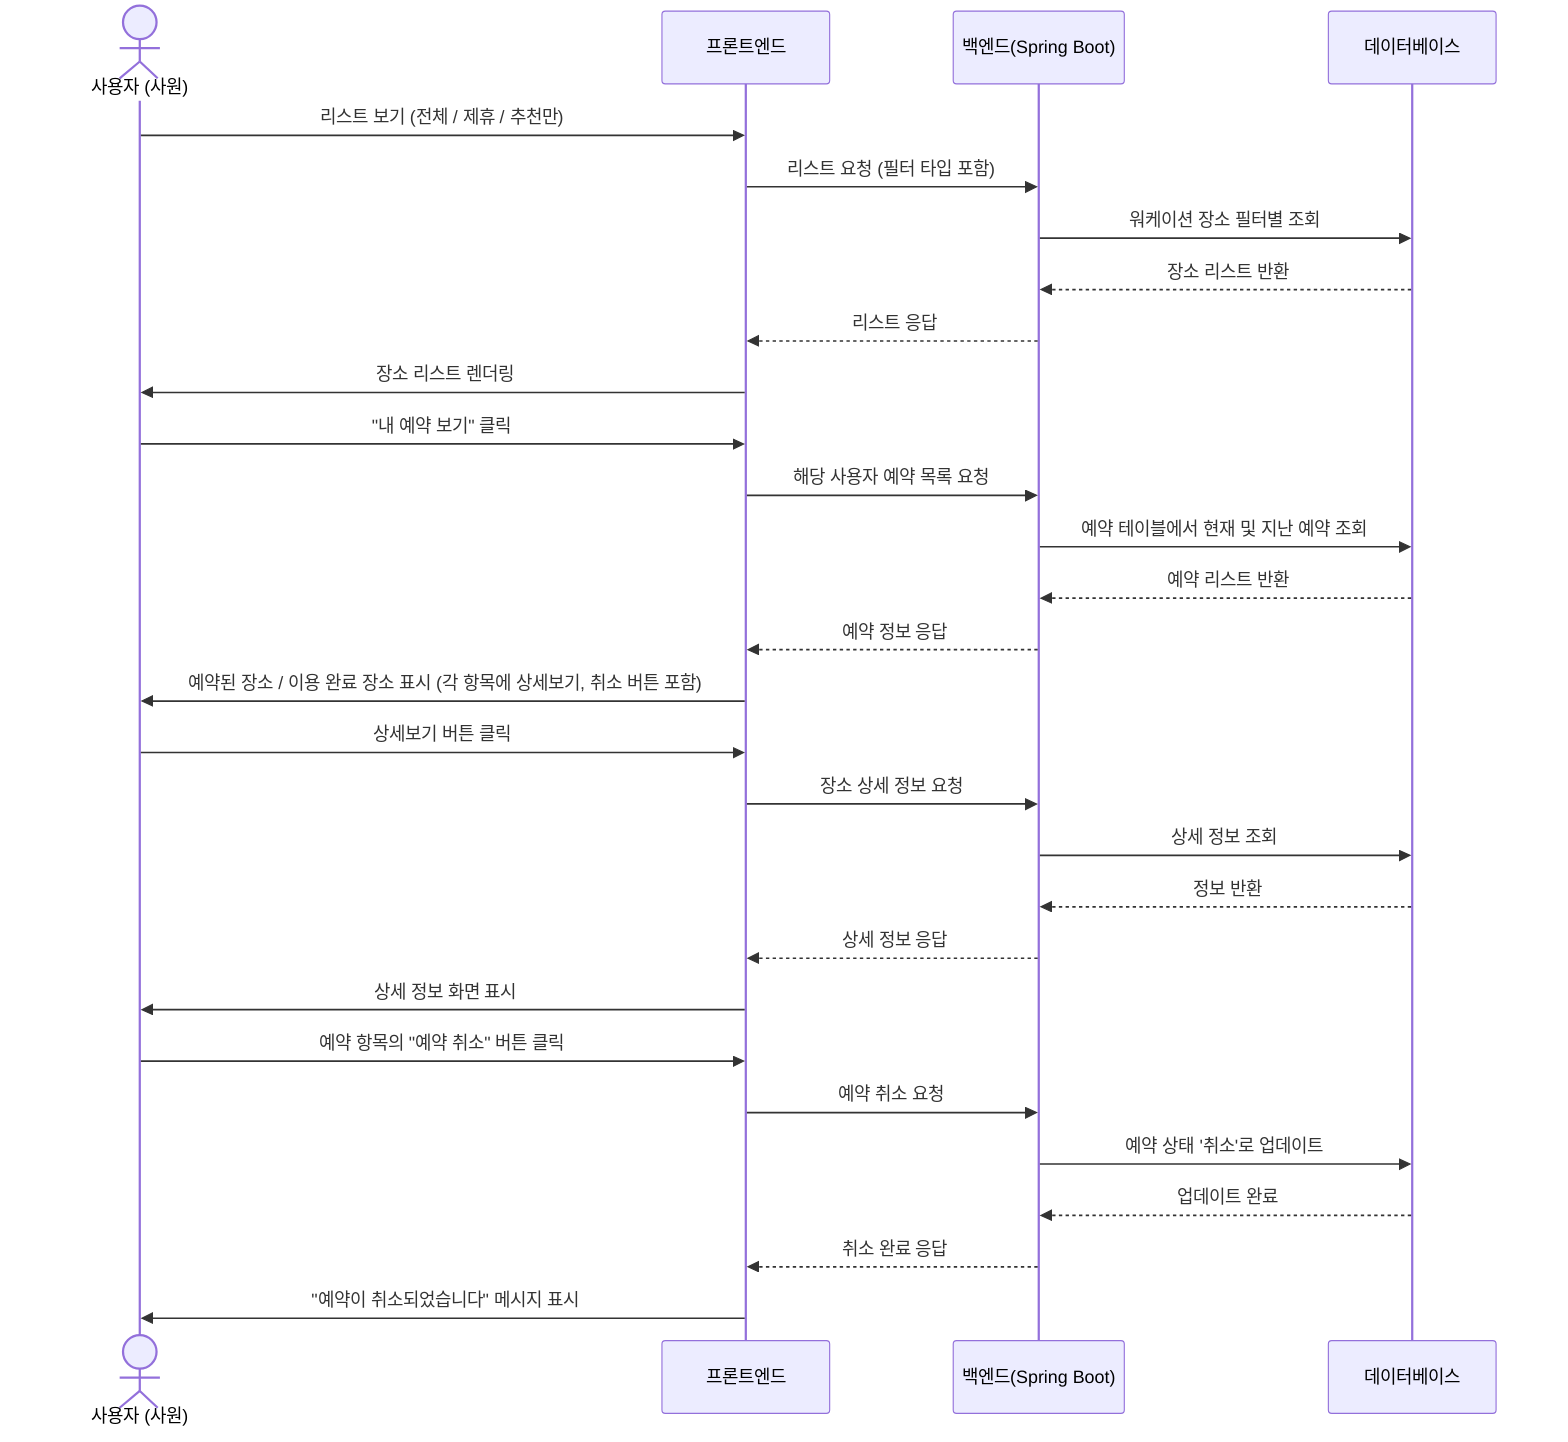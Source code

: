 sequenceDiagram
    actor User as 사용자 (사원)
    participant Frontend as 프론트엔드
    participant SpringBoot as 백엔드(Spring Boot)
    participant DB as 데이터베이스

    %% 워케이션 장소 리스트 조회
    User->>Frontend: 리스트 보기 (전체 / 제휴 / 추천만)
    Frontend->>SpringBoot: 리스트 요청 (필터 타입 포함)
    SpringBoot->>DB: 워케이션 장소 필터별 조회
    DB-->>SpringBoot: 장소 리스트 반환
    SpringBoot-->>Frontend: 리스트 응답
    Frontend->>User: 장소 리스트 렌더링

    %% 내 예약 보기
    User->>Frontend: "내 예약 보기" 클릭
    Frontend->>SpringBoot: 해당 사용자 예약 목록 요청
    SpringBoot->>DB: 예약 테이블에서 현재 및 지난 예약 조회
    DB-->>SpringBoot: 예약 리스트 반환
    SpringBoot-->>Frontend: 예약 정보 응답
    Frontend->>User: 예약된 장소 / 이용 완료 장소 표시 (각 항목에 상세보기, 취소 버튼 포함)

    %% 상세보기 (선택적)
    User->>Frontend: 상세보기 버튼 클릭
    Frontend->>SpringBoot: 장소 상세 정보 요청
    SpringBoot->>DB: 상세 정보 조회
    DB-->>SpringBoot: 정보 반환
    SpringBoot-->>Frontend: 상세 정보 응답
    Frontend->>User: 상세 정보 화면 표시

    %% 예약 취소 (리스트에서 직접 가능)
    User->>Frontend: 예약 항목의 "예약 취소" 버튼 클릭
    Frontend->>SpringBoot: 예약 취소 요청
    SpringBoot->>DB: 예약 상태 '취소'로 업데이트
    DB-->>SpringBoot: 업데이트 완료
    SpringBoot-->>Frontend: 취소 완료 응답
    Frontend->>User: "예약이 취소되었습니다" 메시지 표시